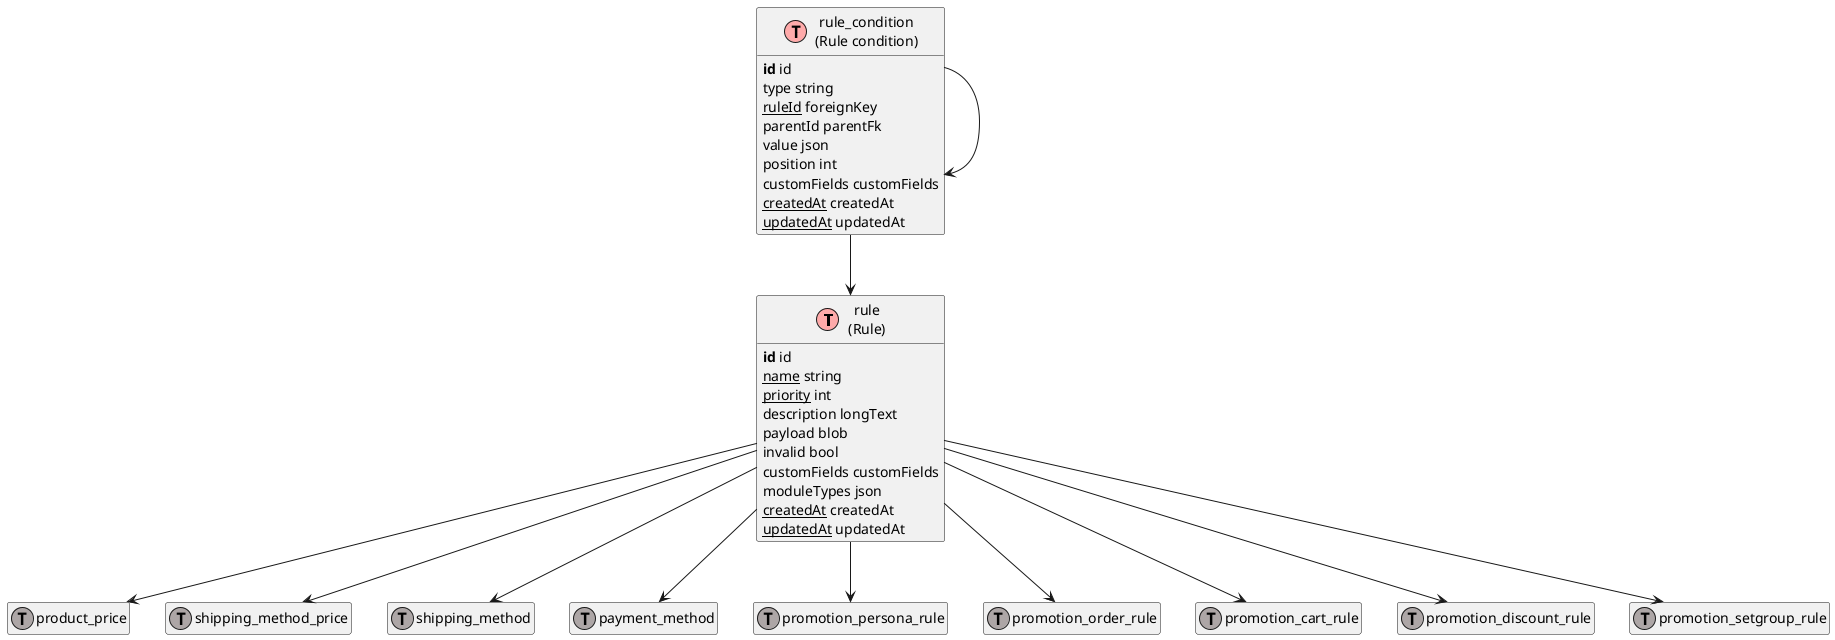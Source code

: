 @startuml
' uncomment the line below if you're using computer with a retina display
' skinparam dpi 300
!define Table(name,desc) class name as "desc" << (T,#FFAAAA) >>
!define ForeignTable(name,desc) class name as "desc" << (T,#ada6a6) >>
!define TranslationTable(name,desc) class name as "desc" << (I,#4286f4) >>
' we use bold for primary key
' green color for unique
' and underscore for not_null
!define primary_key(x) <b>x</b>
!define unique(x) <color:green>x</color>
!define not_null(x) <u>x</u>
' other tags available:
' <i></i>
' <back:COLOR></color>, where color is a color name or html color code
' (#FFAACC)
' see: http://plantuml.com/classes.html#More
hide methods
hide stereotypes
hide empty members
skinparam backgroundColor #FFFFFF

' entities

Table(ShopwareCoreContentRuleRuleDefinition, "rule\n(Rule)") {
   primary_key(id) id
   not_null(name) string
   not_null(priority) int
   description longText
   payload blob
   invalid bool
   customFields customFields
   moduleTypes json
   not_null(createdAt) createdAt
   not_null(updatedAt) updatedAt
}
Table(ShopwareCoreContentRuleAggregateRuleConditionRuleConditionDefinition, "rule_condition\n(Rule condition)") {
   primary_key(id) id
   type string
   not_null(ruleId) foreignKey
   parentId parentFk
   value json
   position int
   customFields customFields
   not_null(createdAt) createdAt
   not_null(updatedAt) updatedAt
}
ForeignTable(ShopwareCoreContentProductAggregateProductPriceProductPriceDefinition, "product_price") {
}
ForeignTable(ShopwareCoreCheckoutShippingAggregateShippingMethodPriceShippingMethodPriceDefinition, "shipping_method_price") {
}
ForeignTable(ShopwareCoreCheckoutShippingShippingMethodDefinition, "shipping_method") {
}
ForeignTable(ShopwareCoreCheckoutPaymentPaymentMethodDefinition, "payment_method") {
}
ForeignTable(ShopwareCoreCheckoutPromotionAggregatePromotionPersonaRulePromotionPersonaRuleDefinition, "promotion_persona_rule") {
}
ForeignTable(ShopwareCoreCheckoutPromotionAggregatePromotionOrderRulePromotionOrderRuleDefinition, "promotion_order_rule") {
}
ForeignTable(ShopwareCoreCheckoutPromotionAggregatePromotionCartRulePromotionCartRuleDefinition, "promotion_cart_rule") {
}
ForeignTable(ShopwareCoreCheckoutPromotionAggregatePromotionDiscountRulePromotionDiscountRuleDefinition, "promotion_discount_rule") {
}
ForeignTable(ShopwareCoreCheckoutPromotionAggregatePromotionSetGroupRulePromotionSetGroupRuleDefinition, "promotion_setgroup_rule") {
}

' relationshipd

ShopwareCoreContentRuleAggregateRuleConditionRuleConditionDefinition --> ShopwareCoreContentRuleRuleDefinition
ShopwareCoreContentRuleRuleDefinition --> ShopwareCoreContentProductAggregateProductPriceProductPriceDefinition
ShopwareCoreContentRuleRuleDefinition --> ShopwareCoreCheckoutShippingAggregateShippingMethodPriceShippingMethodPriceDefinition
ShopwareCoreContentRuleRuleDefinition --> ShopwareCoreCheckoutShippingShippingMethodDefinition
ShopwareCoreContentRuleRuleDefinition --> ShopwareCoreCheckoutPaymentPaymentMethodDefinition
ShopwareCoreContentRuleRuleDefinition --> ShopwareCoreCheckoutPromotionAggregatePromotionPersonaRulePromotionPersonaRuleDefinition
ShopwareCoreContentRuleRuleDefinition --> ShopwareCoreCheckoutPromotionAggregatePromotionOrderRulePromotionOrderRuleDefinition
ShopwareCoreContentRuleRuleDefinition --> ShopwareCoreCheckoutPromotionAggregatePromotionCartRulePromotionCartRuleDefinition
ShopwareCoreContentRuleRuleDefinition --> ShopwareCoreCheckoutPromotionAggregatePromotionDiscountRulePromotionDiscountRuleDefinition
ShopwareCoreContentRuleRuleDefinition --> ShopwareCoreCheckoutPromotionAggregatePromotionSetGroupRulePromotionSetGroupRuleDefinition
ShopwareCoreContentRuleAggregateRuleConditionRuleConditionDefinition --> ShopwareCoreContentRuleAggregateRuleConditionRuleConditionDefinition
@enduml
